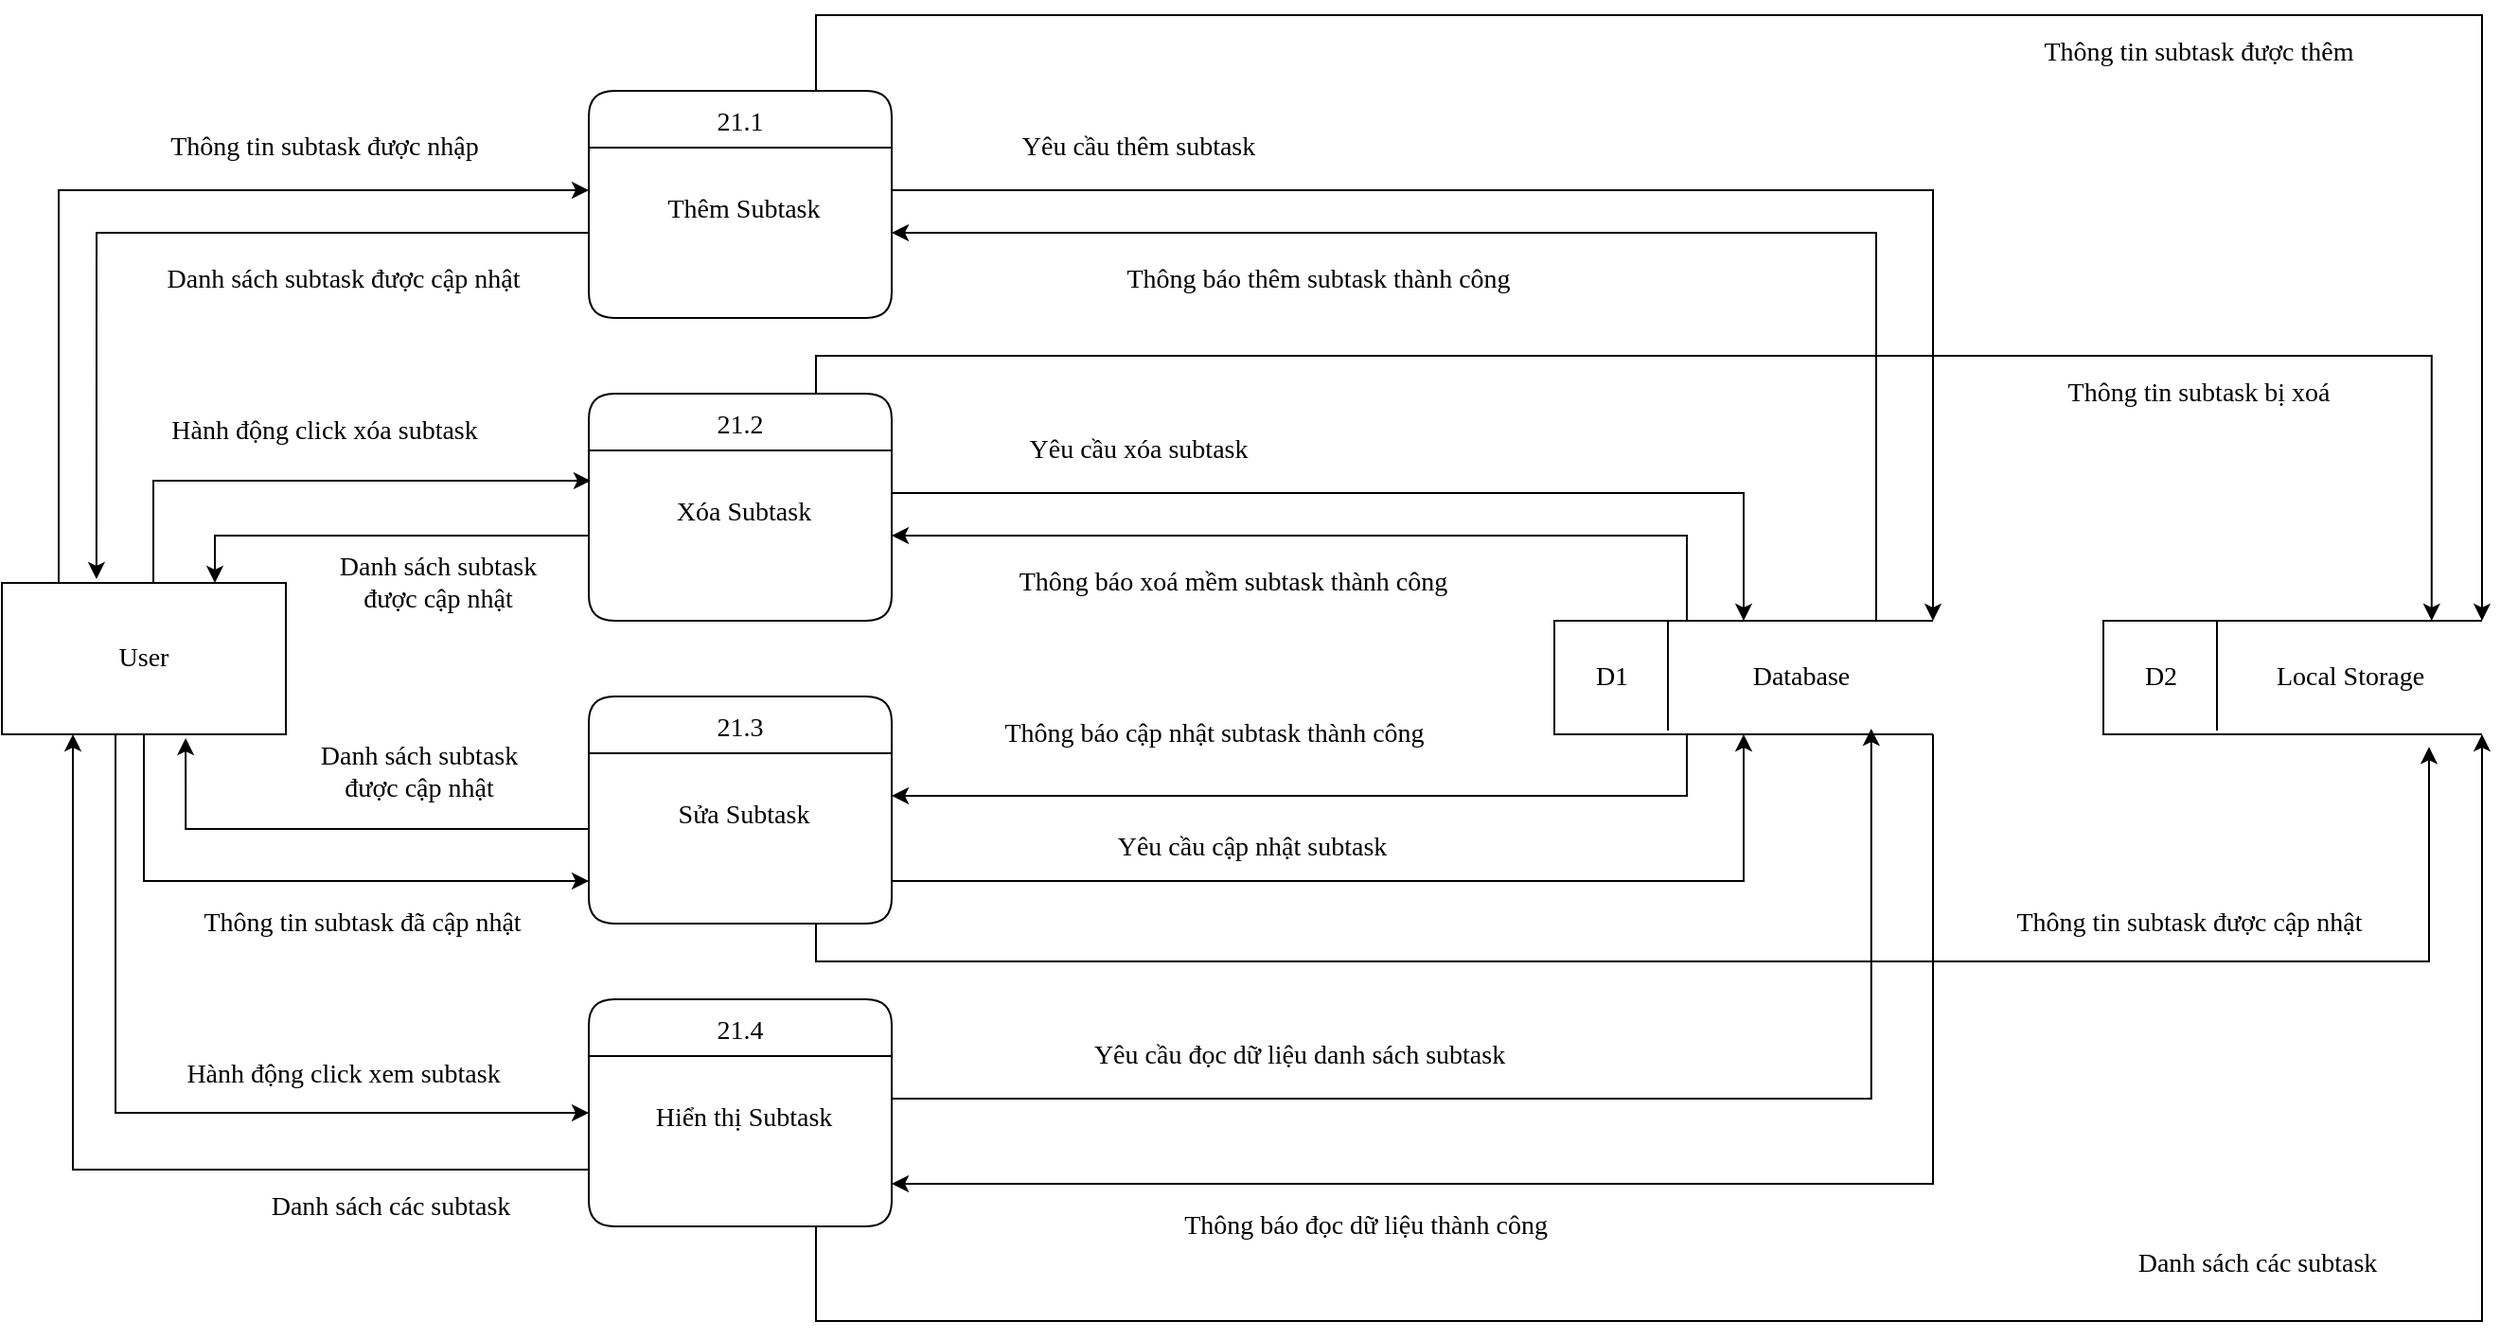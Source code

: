 <mxfile version="13.10.0" type="device"><diagram id="fu8t0RfRIxtD4z1ZgJv4" name="Page-1"><mxGraphModel dx="738" dy="1677" grid="1" gridSize="10" guides="1" tooltips="1" connect="1" arrows="1" fold="1" page="1" pageScale="1" pageWidth="827" pageHeight="1169" math="0" shadow="0"><root><mxCell id="0"/><mxCell id="1" parent="0"/><mxCell id="krubGnhsb2o6WBWqhObn-1" style="edgeStyle=orthogonalEdgeStyle;rounded=0;orthogonalLoop=1;jettySize=auto;html=1;entryX=0;entryY=0.25;entryDx=0;entryDy=0;fontFamily=Verdana;fontSize=14;strokeWidth=1;" parent="1" source="krubGnhsb2o6WBWqhObn-5" target="krubGnhsb2o6WBWqhObn-7" edge="1"><mxGeometry relative="1" as="geometry"><Array as="points"><mxPoint x="80" y="83"/></Array></mxGeometry></mxCell><mxCell id="krubGnhsb2o6WBWqhObn-2" style="edgeStyle=orthogonalEdgeStyle;rounded=0;orthogonalLoop=1;jettySize=auto;html=1;entryX=0.006;entryY=0.178;entryDx=0;entryDy=0;entryPerimeter=0;fontFamily=Verdana;fontSize=14;strokeWidth=1;" parent="1" source="krubGnhsb2o6WBWqhObn-5" target="krubGnhsb2o6WBWqhObn-9" edge="1"><mxGeometry relative="1" as="geometry"><Array as="points"><mxPoint x="130" y="236"/></Array></mxGeometry></mxCell><mxCell id="krubGnhsb2o6WBWqhObn-4" style="edgeStyle=orthogonalEdgeStyle;rounded=0;orthogonalLoop=1;jettySize=auto;html=1;entryX=0;entryY=0.5;entryDx=0;entryDy=0;fontFamily=Verdana;fontSize=14;strokeWidth=1;" parent="1" source="krubGnhsb2o6WBWqhObn-5" target="krubGnhsb2o6WBWqhObn-12" edge="1"><mxGeometry relative="1" as="geometry"><Array as="points"><mxPoint x="110" y="570"/></Array></mxGeometry></mxCell><mxCell id="krubGnhsb2o6WBWqhObn-63" style="edgeStyle=orthogonalEdgeStyle;rounded=0;orthogonalLoop=1;jettySize=auto;html=1;exitX=0.5;exitY=1;exitDx=0;exitDy=0;entryX=0;entryY=0.75;entryDx=0;entryDy=0;strokeWidth=1;fontFamily=Verdana;fontSize=14;" parent="1" source="krubGnhsb2o6WBWqhObn-5" target="krubGnhsb2o6WBWqhObn-11" edge="1"><mxGeometry relative="1" as="geometry"/></mxCell><mxCell id="krubGnhsb2o6WBWqhObn-5" value="&lt;font style=&quot;font-size: 14px;&quot;&gt;User&lt;/font&gt;" style="rounded=0;whiteSpace=wrap;html=1;strokeWidth=1;fontFamily=Verdana;fontSize=14;" parent="1" vertex="1"><mxGeometry x="50" y="290" width="150" height="80" as="geometry"/></mxCell><mxCell id="krubGnhsb2o6WBWqhObn-71" style="edgeStyle=orthogonalEdgeStyle;rounded=0;orthogonalLoop=1;jettySize=auto;html=1;exitX=0.75;exitY=0;exitDx=0;exitDy=0;entryX=1;entryY=0;entryDx=0;entryDy=0;entryPerimeter=0;strokeWidth=1;fontFamily=Verdana;fontSize=14;" parent="1" source="krubGnhsb2o6WBWqhObn-6" target="krubGnhsb2o6WBWqhObn-49" edge="1"><mxGeometry relative="1" as="geometry"><Array as="points"><mxPoint x="480" y="-10"/><mxPoint x="1360" y="-10"/></Array></mxGeometry></mxCell><mxCell id="krubGnhsb2o6WBWqhObn-6" value="21.1" style="swimlane;childLayout=stackLayout;horizontal=1;startSize=30;horizontalStack=0;rounded=1;fontSize=14;fontStyle=0;strokeWidth=1;resizeParent=0;resizeLast=1;shadow=0;dashed=0;align=center;fontFamily=Verdana;" parent="1" vertex="1"><mxGeometry x="360" y="30" width="160" height="120" as="geometry"/></mxCell><mxCell id="krubGnhsb2o6WBWqhObn-7" value="&#10;Thêm Subtask" style="align=center;strokeColor=none;fillColor=none;spacingLeft=4;fontSize=14;verticalAlign=top;resizable=0;rotatable=0;part=1;fontFamily=Verdana;strokeWidth=1;" parent="krubGnhsb2o6WBWqhObn-6" vertex="1"><mxGeometry y="30" width="160" height="90" as="geometry"/></mxCell><mxCell id="krubGnhsb2o6WBWqhObn-74" style="edgeStyle=orthogonalEdgeStyle;rounded=0;orthogonalLoop=1;jettySize=auto;html=1;exitX=0.75;exitY=0;exitDx=0;exitDy=0;entryX=0.867;entryY=0;entryDx=0;entryDy=0;entryPerimeter=0;strokeWidth=1;fontFamily=Verdana;fontSize=14;" parent="1" source="krubGnhsb2o6WBWqhObn-8" target="krubGnhsb2o6WBWqhObn-49" edge="1"><mxGeometry relative="1" as="geometry"/></mxCell><mxCell id="krubGnhsb2o6WBWqhObn-8" value="21.2" style="swimlane;childLayout=stackLayout;horizontal=1;startSize=30;horizontalStack=0;rounded=1;fontSize=14;fontStyle=0;strokeWidth=1;resizeParent=0;resizeLast=1;shadow=0;dashed=0;align=center;fontFamily=Verdana;" parent="1" vertex="1"><mxGeometry x="360" y="190" width="160" height="120" as="geometry"/></mxCell><mxCell id="krubGnhsb2o6WBWqhObn-9" value="&#10;Xóa Subtask" style="align=center;strokeColor=none;fillColor=none;spacingLeft=4;fontSize=14;verticalAlign=top;resizable=0;rotatable=0;part=1;fontFamily=Verdana;strokeWidth=1;" parent="krubGnhsb2o6WBWqhObn-8" vertex="1"><mxGeometry y="30" width="160" height="90" as="geometry"/></mxCell><mxCell id="krubGnhsb2o6WBWqhObn-10" value="21.3" style="swimlane;childLayout=stackLayout;horizontal=1;startSize=30;horizontalStack=0;rounded=1;fontSize=14;fontStyle=0;strokeWidth=1;resizeParent=0;resizeLast=1;shadow=0;dashed=0;align=center;fontFamily=Verdana;" parent="1" vertex="1"><mxGeometry x="360" y="350" width="160" height="120" as="geometry"/></mxCell><mxCell id="krubGnhsb2o6WBWqhObn-11" value="&#10;Sửa Subtask" style="align=center;strokeColor=none;fillColor=none;spacingLeft=4;fontSize=14;verticalAlign=top;resizable=0;rotatable=0;part=1;fontFamily=Verdana;strokeWidth=1;" parent="krubGnhsb2o6WBWqhObn-10" vertex="1"><mxGeometry y="30" width="160" height="90" as="geometry"/></mxCell><mxCell id="krubGnhsb2o6WBWqhObn-12" value="21.4" style="swimlane;childLayout=stackLayout;horizontal=1;startSize=30;horizontalStack=0;rounded=1;fontSize=14;fontStyle=0;strokeWidth=1;resizeParent=0;resizeLast=1;shadow=0;dashed=0;align=center;fontFamily=Verdana;" parent="1" vertex="1"><mxGeometry x="360" y="510" width="160" height="120" as="geometry"/></mxCell><mxCell id="krubGnhsb2o6WBWqhObn-13" value="&#10;Hiển thị Subtask" style="align=center;strokeColor=none;fillColor=none;spacingLeft=4;fontSize=14;verticalAlign=top;resizable=0;rotatable=0;part=1;fontFamily=Verdana;strokeWidth=1;" parent="krubGnhsb2o6WBWqhObn-12" vertex="1"><mxGeometry y="30" width="160" height="90" as="geometry"/></mxCell><mxCell id="krubGnhsb2o6WBWqhObn-20" value="Thông tin subtask&amp;nbsp;được nhập" style="text;html=1;align=center;verticalAlign=middle;resizable=0;points=[];autosize=1;fontSize=14;fontFamily=Verdana;strokeWidth=1;" parent="1" vertex="1"><mxGeometry x="110" y="50" width="220" height="20" as="geometry"/></mxCell><mxCell id="krubGnhsb2o6WBWqhObn-21" style="edgeStyle=orthogonalEdgeStyle;rounded=0;orthogonalLoop=1;jettySize=auto;html=1;entryX=0.333;entryY=-0.025;entryDx=0;entryDy=0;entryPerimeter=0;fontFamily=Verdana;fontSize=14;strokeWidth=1;" parent="1" source="krubGnhsb2o6WBWqhObn-7" target="krubGnhsb2o6WBWqhObn-5" edge="1"><mxGeometry relative="1" as="geometry"/></mxCell><mxCell id="krubGnhsb2o6WBWqhObn-23" value="Hành&amp;nbsp;động click xóa subtask" style="text;html=1;align=center;verticalAlign=middle;resizable=0;points=[];autosize=1;fontSize=14;fontFamily=Verdana;strokeWidth=1;" parent="1" vertex="1"><mxGeometry x="110" y="200" width="220" height="20" as="geometry"/></mxCell><mxCell id="krubGnhsb2o6WBWqhObn-24" style="edgeStyle=orthogonalEdgeStyle;rounded=0;orthogonalLoop=1;jettySize=auto;html=1;entryX=0.75;entryY=0;entryDx=0;entryDy=0;fontFamily=Verdana;fontSize=14;strokeWidth=1;" parent="1" source="krubGnhsb2o6WBWqhObn-9" target="krubGnhsb2o6WBWqhObn-5" edge="1"><mxGeometry relative="1" as="geometry"/></mxCell><mxCell id="krubGnhsb2o6WBWqhObn-25" value="Danh sách subtask&lt;br&gt;được cập nhật" style="text;html=1;align=center;verticalAlign=middle;resizable=0;points=[];autosize=1;fontSize=14;fontFamily=Verdana;strokeWidth=1;" parent="1" vertex="1"><mxGeometry x="205" y="270" width="150" height="40" as="geometry"/></mxCell><mxCell id="krubGnhsb2o6WBWqhObn-26" style="edgeStyle=orthogonalEdgeStyle;rounded=0;orthogonalLoop=1;jettySize=auto;html=1;entryX=0.647;entryY=1.025;entryDx=0;entryDy=0;entryPerimeter=0;fontFamily=Verdana;fontSize=14;strokeWidth=1;" parent="1" source="krubGnhsb2o6WBWqhObn-11" target="krubGnhsb2o6WBWqhObn-5" edge="1"><mxGeometry relative="1" as="geometry"><Array as="points"><mxPoint x="147" y="420"/></Array></mxGeometry></mxCell><mxCell id="krubGnhsb2o6WBWqhObn-27" value="Thông tin subtask đã cập nhật" style="text;html=1;align=center;verticalAlign=middle;resizable=0;points=[];autosize=1;fontSize=14;fontFamily=Verdana;strokeWidth=1;" parent="1" vertex="1"><mxGeometry x="125" y="460" width="230" height="20" as="geometry"/></mxCell><mxCell id="krubGnhsb2o6WBWqhObn-29" style="edgeStyle=orthogonalEdgeStyle;rounded=0;orthogonalLoop=1;jettySize=auto;html=1;entryX=0.25;entryY=1;entryDx=0;entryDy=0;fontFamily=Verdana;fontSize=14;strokeWidth=1;" parent="1" source="krubGnhsb2o6WBWqhObn-13" target="krubGnhsb2o6WBWqhObn-5" edge="1"><mxGeometry relative="1" as="geometry"><Array as="points"><mxPoint x="88" y="600"/></Array></mxGeometry></mxCell><mxCell id="krubGnhsb2o6WBWqhObn-30" value="Danh sách các subtask" style="text;html=1;align=center;verticalAlign=middle;resizable=0;points=[];autosize=1;fontSize=14;fontFamily=Verdana;strokeWidth=1;" parent="1" vertex="1"><mxGeometry x="165" y="610" width="180" height="20" as="geometry"/></mxCell><mxCell id="krubGnhsb2o6WBWqhObn-31" value="Hành&amp;nbsp;động click xem subtask" style="text;html=1;align=center;verticalAlign=middle;resizable=0;points=[];autosize=1;fontSize=14;fontFamily=Verdana;strokeWidth=1;" parent="1" vertex="1"><mxGeometry x="120" y="540" width="220" height="20" as="geometry"/></mxCell><mxCell id="krubGnhsb2o6WBWqhObn-33" value="Yêu cầu thêm subtask" style="text;html=1;align=center;verticalAlign=middle;resizable=0;points=[];autosize=1;fontSize=14;fontFamily=Verdana;strokeWidth=1;" parent="1" vertex="1"><mxGeometry x="565" y="50" width="170" height="20" as="geometry"/></mxCell><mxCell id="krubGnhsb2o6WBWqhObn-34" value="&lt;div style=&quot;font-size: 14px&quot;&gt;Thông báo thêm subtask thành công&lt;/div&gt;" style="text;html=1;align=center;verticalAlign=middle;resizable=0;points=[];autosize=1;fontSize=14;fontFamily=Verdana;strokeWidth=1;" parent="1" vertex="1"><mxGeometry x="610" y="120" width="270" height="20" as="geometry"/></mxCell><mxCell id="krubGnhsb2o6WBWqhObn-36" value="Yêu cầu xóa subtask" style="text;html=1;align=center;verticalAlign=middle;resizable=0;points=[];autosize=1;fontSize=14;fontFamily=Verdana;strokeWidth=1;" parent="1" vertex="1"><mxGeometry x="570" y="210" width="160" height="20" as="geometry"/></mxCell><mxCell id="krubGnhsb2o6WBWqhObn-37" value="Thông báo xoá mềm subtask thành công" style="text;html=1;align=center;verticalAlign=middle;resizable=0;points=[];autosize=1;fontSize=14;fontFamily=Verdana;strokeWidth=1;" parent="1" vertex="1"><mxGeometry x="550" y="280" width="300" height="20" as="geometry"/></mxCell><mxCell id="krubGnhsb2o6WBWqhObn-39" value="Yêu cầu cập nhật subtask" style="text;html=1;align=center;verticalAlign=middle;resizable=0;points=[];autosize=1;fontSize=14;fontFamily=Verdana;strokeWidth=1;" parent="1" vertex="1"><mxGeometry x="610" y="420" width="200" height="20" as="geometry"/></mxCell><mxCell id="krubGnhsb2o6WBWqhObn-40" value="Thông báo cập nhật subtask thành công" style="text;html=1;align=center;verticalAlign=middle;resizable=0;points=[];autosize=1;fontSize=14;fontFamily=Verdana;strokeWidth=1;" parent="1" vertex="1"><mxGeometry x="540" y="360" width="300" height="20" as="geometry"/></mxCell><mxCell id="krubGnhsb2o6WBWqhObn-42" value="Thông báo&amp;nbsp;đọc dữ liệu thành công" style="text;html=1;align=center;verticalAlign=middle;resizable=0;points=[];autosize=1;fontSize=14;fontFamily=Verdana;strokeWidth=1;" parent="1" vertex="1"><mxGeometry x="640" y="620" width="260" height="20" as="geometry"/></mxCell><mxCell id="krubGnhsb2o6WBWqhObn-43" value="Yêu cầu&amp;nbsp;đọc dữ liệu danh sách subtask" style="text;html=1;align=center;verticalAlign=middle;resizable=0;points=[];autosize=1;fontSize=14;fontFamily=Verdana;strokeWidth=1;" parent="1" vertex="1"><mxGeometry x="590" y="530" width="290" height="20" as="geometry"/></mxCell><mxCell id="krubGnhsb2o6WBWqhObn-45" value="" style="group" parent="1" vertex="1" connectable="0"><mxGeometry x="870" y="310" width="200" height="60" as="geometry"/></mxCell><mxCell id="krubGnhsb2o6WBWqhObn-18" value="" style="strokeWidth=1;html=1;shape=mxgraph.flowchart.annotation_1;align=left;pointerEvents=1;fontFamily=Verdana;fontSize=14;" parent="krubGnhsb2o6WBWqhObn-45" vertex="1"><mxGeometry width="200" height="60" as="geometry"/></mxCell><mxCell id="krubGnhsb2o6WBWqhObn-44" value="" style="endArrow=none;html=1;strokeWidth=1;fontFamily=Verdana;fontSize=14;" parent="krubGnhsb2o6WBWqhObn-45" edge="1"><mxGeometry width="50" height="50" relative="1" as="geometry"><mxPoint x="60" y="58" as="sourcePoint"/><mxPoint x="60" as="targetPoint"/></mxGeometry></mxCell><mxCell id="krubGnhsb2o6WBWqhObn-47" value="&lt;div style=&quot;font-size: 14px&quot;&gt;Database&lt;/div&gt;" style="text;html=1;align=center;verticalAlign=middle;resizable=0;points=[];autosize=1;fontSize=14;fontFamily=Verdana;strokeWidth=1;" parent="krubGnhsb2o6WBWqhObn-45" vertex="1"><mxGeometry x="90" y="20" width="80" height="20" as="geometry"/></mxCell><mxCell id="krubGnhsb2o6WBWqhObn-46" value="&lt;div style=&quot;font-size: 14px&quot;&gt;D1&lt;/div&gt;" style="text;html=1;align=center;verticalAlign=middle;resizable=0;points=[];autosize=1;fontSize=14;fontFamily=Verdana;strokeWidth=1;" parent="krubGnhsb2o6WBWqhObn-45" vertex="1"><mxGeometry x="10" y="20" width="40" height="20" as="geometry"/></mxCell><mxCell id="krubGnhsb2o6WBWqhObn-48" value="" style="group" parent="1" vertex="1" connectable="0"><mxGeometry x="1160" y="310" width="200" height="60" as="geometry"/></mxCell><mxCell id="krubGnhsb2o6WBWqhObn-49" value="" style="strokeWidth=1;html=1;shape=mxgraph.flowchart.annotation_1;align=left;pointerEvents=1;fontFamily=Verdana;fontSize=14;" parent="krubGnhsb2o6WBWqhObn-48" vertex="1"><mxGeometry width="200" height="60" as="geometry"/></mxCell><mxCell id="krubGnhsb2o6WBWqhObn-50" value="" style="endArrow=none;html=1;strokeWidth=1;fontFamily=Verdana;fontSize=14;" parent="krubGnhsb2o6WBWqhObn-48" edge="1"><mxGeometry width="50" height="50" relative="1" as="geometry"><mxPoint x="60" y="58" as="sourcePoint"/><mxPoint x="60" as="targetPoint"/></mxGeometry></mxCell><mxCell id="krubGnhsb2o6WBWqhObn-51" value="Local Storage" style="text;html=1;align=center;verticalAlign=middle;resizable=0;points=[];autosize=1;fontSize=14;fontFamily=Verdana;strokeWidth=1;" parent="krubGnhsb2o6WBWqhObn-48" vertex="1"><mxGeometry x="75" y="20" width="110" height="20" as="geometry"/></mxCell><mxCell id="krubGnhsb2o6WBWqhObn-52" value="&lt;div style=&quot;font-size: 14px&quot;&gt;D2&lt;/div&gt;" style="text;html=1;align=center;verticalAlign=middle;resizable=0;points=[];autosize=1;fontSize=14;fontFamily=Verdana;strokeWidth=1;" parent="krubGnhsb2o6WBWqhObn-48" vertex="1"><mxGeometry x="10" y="20" width="40" height="20" as="geometry"/></mxCell><mxCell id="krubGnhsb2o6WBWqhObn-55" value="&lt;div style=&quot;font-size: 14px&quot;&gt;Danh sách subtask&amp;nbsp;được cập nhật&lt;/div&gt;" style="text;html=1;align=center;verticalAlign=middle;resizable=0;points=[];autosize=1;fontSize=14;fontFamily=Verdana;strokeWidth=1;" parent="1" vertex="1"><mxGeometry x="105" y="120" width="250" height="20" as="geometry"/></mxCell><mxCell id="krubGnhsb2o6WBWqhObn-57" style="edgeStyle=orthogonalEdgeStyle;rounded=0;orthogonalLoop=1;jettySize=auto;html=1;exitX=1;exitY=0.25;exitDx=0;exitDy=0;entryX=1;entryY=0;entryDx=0;entryDy=0;entryPerimeter=0;strokeWidth=1;fontFamily=Verdana;fontSize=14;" parent="1" source="krubGnhsb2o6WBWqhObn-7" target="krubGnhsb2o6WBWqhObn-18" edge="1"><mxGeometry relative="1" as="geometry"/></mxCell><mxCell id="krubGnhsb2o6WBWqhObn-58" style="edgeStyle=orthogonalEdgeStyle;rounded=0;orthogonalLoop=1;jettySize=auto;html=1;exitX=0.5;exitY=0;exitDx=0;exitDy=0;exitPerimeter=0;entryX=1;entryY=0.5;entryDx=0;entryDy=0;strokeWidth=1;fontFamily=Verdana;fontSize=14;" parent="1" source="krubGnhsb2o6WBWqhObn-18" target="krubGnhsb2o6WBWqhObn-7" edge="1"><mxGeometry relative="1" as="geometry"><Array as="points"><mxPoint x="1040" y="310"/><mxPoint x="1040" y="105"/></Array></mxGeometry></mxCell><mxCell id="krubGnhsb2o6WBWqhObn-59" style="edgeStyle=orthogonalEdgeStyle;rounded=0;orthogonalLoop=1;jettySize=auto;html=1;exitX=1;exitY=0.25;exitDx=0;exitDy=0;entryX=0.5;entryY=0;entryDx=0;entryDy=0;entryPerimeter=0;strokeWidth=1;fontFamily=Verdana;fontSize=14;" parent="1" source="krubGnhsb2o6WBWqhObn-9" target="krubGnhsb2o6WBWqhObn-18" edge="1"><mxGeometry relative="1" as="geometry"><Array as="points"><mxPoint x="970" y="242"/></Array></mxGeometry></mxCell><mxCell id="krubGnhsb2o6WBWqhObn-60" style="edgeStyle=orthogonalEdgeStyle;rounded=0;orthogonalLoop=1;jettySize=auto;html=1;exitX=0.5;exitY=0;exitDx=0;exitDy=0;exitPerimeter=0;entryX=1;entryY=0.5;entryDx=0;entryDy=0;strokeWidth=1;fontFamily=Verdana;fontSize=14;" parent="1" source="krubGnhsb2o6WBWqhObn-18" target="krubGnhsb2o6WBWqhObn-9" edge="1"><mxGeometry relative="1" as="geometry"><Array as="points"><mxPoint x="940" y="310"/><mxPoint x="940" y="265"/></Array></mxGeometry></mxCell><mxCell id="krubGnhsb2o6WBWqhObn-64" style="edgeStyle=orthogonalEdgeStyle;rounded=0;orthogonalLoop=1;jettySize=auto;html=1;exitX=1;exitY=0.75;exitDx=0;exitDy=0;entryX=0.5;entryY=1;entryDx=0;entryDy=0;entryPerimeter=0;strokeWidth=1;fontFamily=Verdana;fontSize=14;" parent="1" source="krubGnhsb2o6WBWqhObn-11" target="krubGnhsb2o6WBWqhObn-18" edge="1"><mxGeometry relative="1" as="geometry"/></mxCell><mxCell id="krubGnhsb2o6WBWqhObn-66" value="Danh sách subtask&lt;br&gt;được cập nhật" style="text;html=1;align=center;verticalAlign=middle;resizable=0;points=[];autosize=1;fontSize=14;fontFamily=Verdana;strokeWidth=1;" parent="1" vertex="1"><mxGeometry x="195" y="370" width="150" height="40" as="geometry"/></mxCell><mxCell id="krubGnhsb2o6WBWqhObn-67" style="edgeStyle=orthogonalEdgeStyle;rounded=0;orthogonalLoop=1;jettySize=auto;html=1;exitX=1;exitY=0.25;exitDx=0;exitDy=0;entryX=0.837;entryY=0.95;entryDx=0;entryDy=0;entryPerimeter=0;strokeWidth=1;fontFamily=Verdana;fontSize=14;" parent="1" source="krubGnhsb2o6WBWqhObn-13" target="krubGnhsb2o6WBWqhObn-18" edge="1"><mxGeometry relative="1" as="geometry"/></mxCell><mxCell id="krubGnhsb2o6WBWqhObn-68" style="edgeStyle=orthogonalEdgeStyle;rounded=0;orthogonalLoop=1;jettySize=auto;html=1;exitX=1;exitY=1;exitDx=0;exitDy=0;exitPerimeter=0;entryX=1;entryY=0.75;entryDx=0;entryDy=0;strokeWidth=1;fontFamily=Verdana;fontSize=14;" parent="1" source="krubGnhsb2o6WBWqhObn-18" target="krubGnhsb2o6WBWqhObn-13" edge="1"><mxGeometry relative="1" as="geometry"/></mxCell><mxCell id="krubGnhsb2o6WBWqhObn-70" value="Thông tin subtask&amp;nbsp;được thêm" style="text;html=1;align=center;verticalAlign=middle;resizable=0;points=[];autosize=1;fontSize=14;fontFamily=Verdana;strokeWidth=1;" parent="1" vertex="1"><mxGeometry x="1100" width="220" height="20" as="geometry"/></mxCell><mxCell id="krubGnhsb2o6WBWqhObn-76" value="Thông tin subtask bị xoá" style="text;html=1;align=center;verticalAlign=middle;resizable=0;points=[];autosize=1;fontSize=14;fontFamily=Verdana;strokeWidth=1;" parent="1" vertex="1"><mxGeometry x="1115" y="180" width="190" height="20" as="geometry"/></mxCell><mxCell id="krubGnhsb2o6WBWqhObn-77" style="edgeStyle=orthogonalEdgeStyle;rounded=0;orthogonalLoop=1;jettySize=auto;html=1;exitX=0.75;exitY=1;exitDx=0;exitDy=0;entryX=0.86;entryY=1.111;entryDx=0;entryDy=0;entryPerimeter=0;strokeWidth=1;fontFamily=Verdana;fontSize=14;" parent="1" source="krubGnhsb2o6WBWqhObn-11" target="krubGnhsb2o6WBWqhObn-49" edge="1"><mxGeometry relative="1" as="geometry"/></mxCell><mxCell id="krubGnhsb2o6WBWqhObn-78" value="Thông tin subtask&amp;nbsp;được cập nhật" style="text;html=1;align=center;verticalAlign=middle;resizable=0;points=[];autosize=1;fontSize=14;fontFamily=Verdana;strokeWidth=1;" parent="1" vertex="1"><mxGeometry x="1080" y="460" width="250" height="20" as="geometry"/></mxCell><mxCell id="krubGnhsb2o6WBWqhObn-79" style="edgeStyle=orthogonalEdgeStyle;rounded=0;orthogonalLoop=1;jettySize=auto;html=1;exitX=0;exitY=1;exitDx=0;exitDy=0;exitPerimeter=0;entryX=1;entryY=0.25;entryDx=0;entryDy=0;strokeWidth=1;fontFamily=Verdana;fontSize=14;" parent="1" source="krubGnhsb2o6WBWqhObn-18" target="krubGnhsb2o6WBWqhObn-11" edge="1"><mxGeometry relative="1" as="geometry"><Array as="points"><mxPoint x="940" y="370"/><mxPoint x="940" y="403"/></Array></mxGeometry></mxCell><mxCell id="krubGnhsb2o6WBWqhObn-80" style="edgeStyle=orthogonalEdgeStyle;rounded=0;orthogonalLoop=1;jettySize=auto;html=1;exitX=0.75;exitY=1;exitDx=0;exitDy=0;entryX=1;entryY=1;entryDx=0;entryDy=0;entryPerimeter=0;strokeWidth=1;fontFamily=Verdana;fontSize=14;" parent="1" source="krubGnhsb2o6WBWqhObn-13" target="krubGnhsb2o6WBWqhObn-49" edge="1"><mxGeometry relative="1" as="geometry"><Array as="points"><mxPoint x="480" y="680"/><mxPoint x="1360" y="680"/></Array></mxGeometry></mxCell><mxCell id="krubGnhsb2o6WBWqhObn-81" value="Danh sách các subtask" style="text;html=1;align=center;verticalAlign=middle;resizable=0;points=[];autosize=1;fontSize=14;fontFamily=Verdana;strokeWidth=1;" parent="1" vertex="1"><mxGeometry x="1151" y="640" width="180" height="20" as="geometry"/></mxCell></root></mxGraphModel></diagram></mxfile>